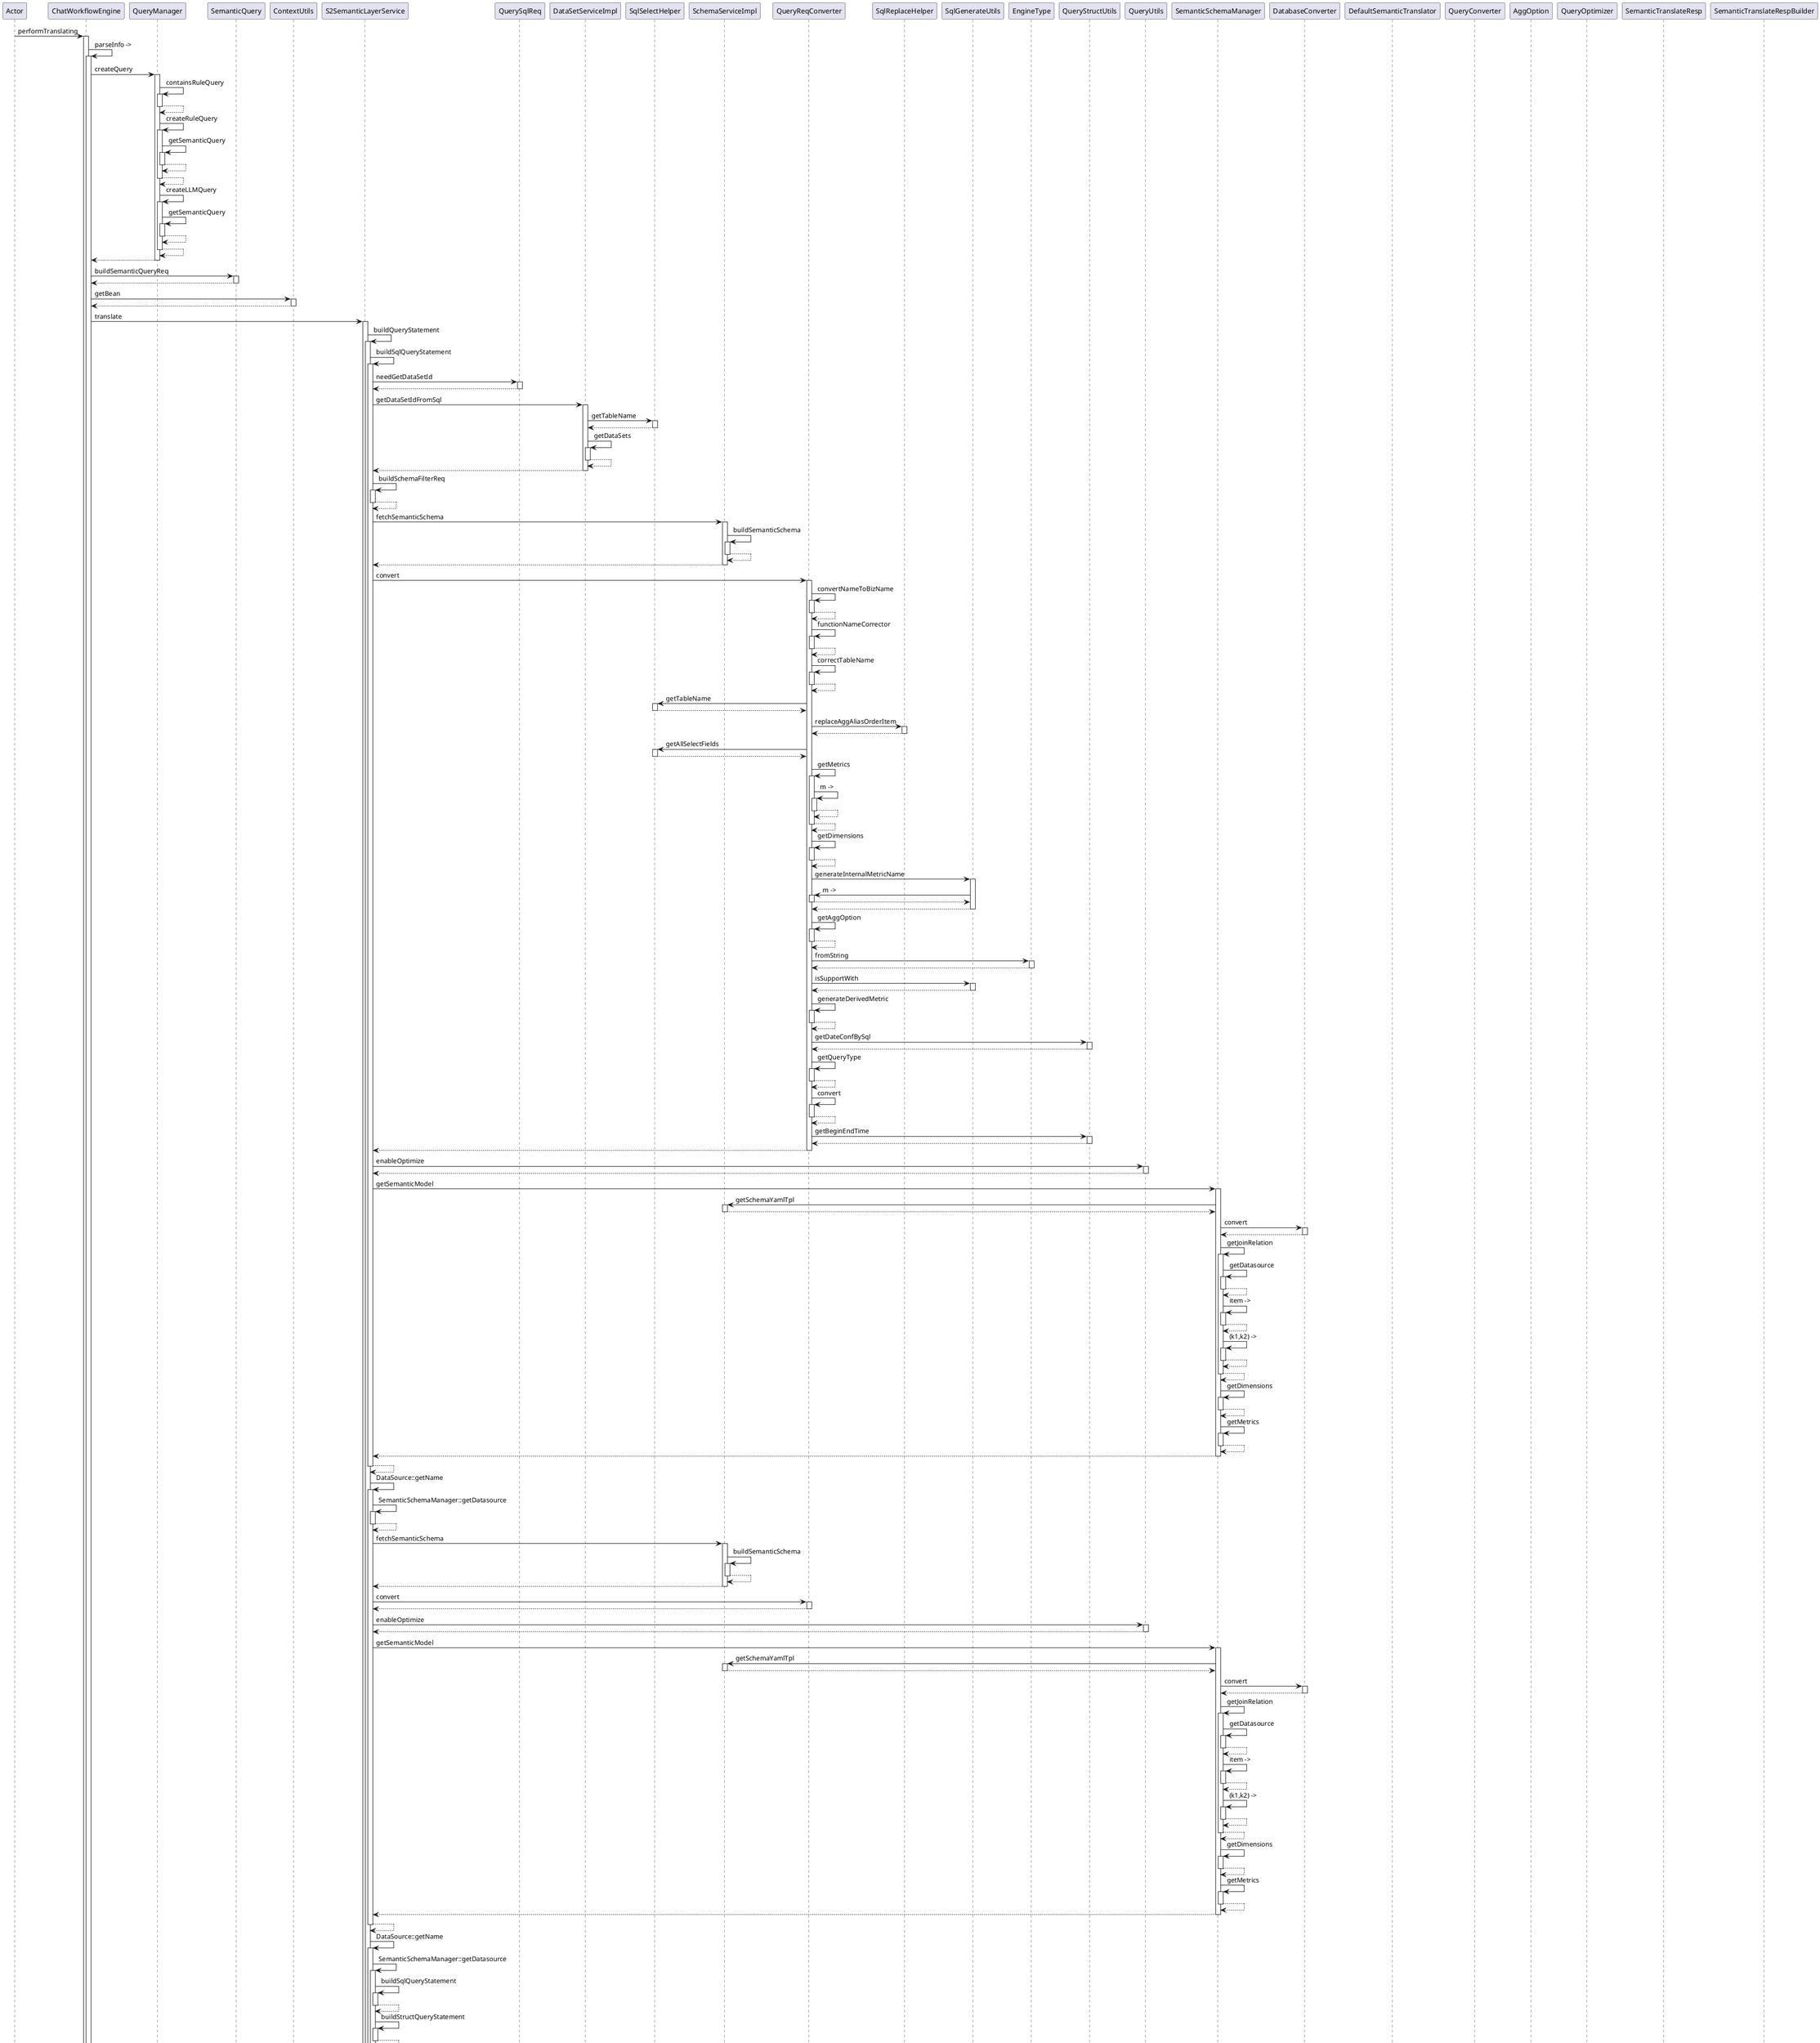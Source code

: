 @startuml
participant Actor
Actor -> ChatWorkflowEngine : performTranslating
activate ChatWorkflowEngine
ChatWorkflowEngine -> ChatWorkflowEngine : parseInfo ->
activate ChatWorkflowEngine
ChatWorkflowEngine -> QueryManager : createQuery
activate QueryManager
QueryManager -> QueryManager : containsRuleQuery
activate QueryManager
QueryManager --> QueryManager
deactivate QueryManager
QueryManager -> QueryManager : createRuleQuery
activate QueryManager
QueryManager -> QueryManager : getSemanticQuery
activate QueryManager
QueryManager --> QueryManager
deactivate QueryManager
QueryManager --> QueryManager
deactivate QueryManager
QueryManager -> QueryManager : createLLMQuery
activate QueryManager
QueryManager -> QueryManager : getSemanticQuery
activate QueryManager
QueryManager --> QueryManager
deactivate QueryManager
QueryManager --> QueryManager
deactivate QueryManager
QueryManager --> ChatWorkflowEngine
deactivate QueryManager
ChatWorkflowEngine -> SemanticQuery : buildSemanticQueryReq
activate SemanticQuery
SemanticQuery --> ChatWorkflowEngine
deactivate SemanticQuery
ChatWorkflowEngine -> ContextUtils : getBean
activate ContextUtils
ContextUtils --> ChatWorkflowEngine
deactivate ContextUtils
ChatWorkflowEngine -> S2SemanticLayerService : translate
activate S2SemanticLayerService
S2SemanticLayerService -> S2SemanticLayerService : buildQueryStatement
activate S2SemanticLayerService
S2SemanticLayerService -> S2SemanticLayerService : buildSqlQueryStatement
activate S2SemanticLayerService
S2SemanticLayerService -> QuerySqlReq : needGetDataSetId
activate QuerySqlReq
QuerySqlReq --> S2SemanticLayerService
deactivate QuerySqlReq
S2SemanticLayerService -> DataSetServiceImpl : getDataSetIdFromSql
activate DataSetServiceImpl
DataSetServiceImpl -> SqlSelectHelper : getTableName
activate SqlSelectHelper
SqlSelectHelper --> DataSetServiceImpl
deactivate SqlSelectHelper
DataSetServiceImpl -> DataSetServiceImpl : getDataSets
activate DataSetServiceImpl
DataSetServiceImpl --> DataSetServiceImpl
deactivate DataSetServiceImpl
DataSetServiceImpl --> S2SemanticLayerService
deactivate DataSetServiceImpl
S2SemanticLayerService -> S2SemanticLayerService : buildSchemaFilterReq
activate S2SemanticLayerService
S2SemanticLayerService --> S2SemanticLayerService
deactivate S2SemanticLayerService
S2SemanticLayerService -> SchemaServiceImpl : fetchSemanticSchema
activate SchemaServiceImpl
SchemaServiceImpl -> SchemaServiceImpl : buildSemanticSchema
activate SchemaServiceImpl
SchemaServiceImpl --> SchemaServiceImpl
deactivate SchemaServiceImpl
SchemaServiceImpl --> S2SemanticLayerService
deactivate SchemaServiceImpl
S2SemanticLayerService -> QueryReqConverter : convert
activate QueryReqConverter
QueryReqConverter -> QueryReqConverter : convertNameToBizName
activate QueryReqConverter
QueryReqConverter --> QueryReqConverter
deactivate QueryReqConverter
QueryReqConverter -> QueryReqConverter : functionNameCorrector
activate QueryReqConverter
QueryReqConverter --> QueryReqConverter
deactivate QueryReqConverter
QueryReqConverter -> QueryReqConverter : correctTableName
activate QueryReqConverter
QueryReqConverter --> QueryReqConverter
deactivate QueryReqConverter
QueryReqConverter -> SqlSelectHelper : getTableName
activate SqlSelectHelper
SqlSelectHelper --> QueryReqConverter
deactivate SqlSelectHelper
QueryReqConverter -> SqlReplaceHelper : replaceAggAliasOrderItem
activate SqlReplaceHelper
SqlReplaceHelper --> QueryReqConverter
deactivate SqlReplaceHelper
QueryReqConverter -> SqlSelectHelper : getAllSelectFields
activate SqlSelectHelper
SqlSelectHelper --> QueryReqConverter
deactivate SqlSelectHelper
QueryReqConverter -> QueryReqConverter : getMetrics
activate QueryReqConverter
QueryReqConverter -> QueryReqConverter : m ->
activate QueryReqConverter
QueryReqConverter --> QueryReqConverter
deactivate QueryReqConverter
QueryReqConverter --> QueryReqConverter
deactivate QueryReqConverter
QueryReqConverter -> QueryReqConverter : getDimensions
activate QueryReqConverter
QueryReqConverter --> QueryReqConverter
deactivate QueryReqConverter
QueryReqConverter -> SqlGenerateUtils : generateInternalMetricName
activate SqlGenerateUtils
SqlGenerateUtils -> QueryReqConverter : m ->
activate QueryReqConverter
QueryReqConverter --> SqlGenerateUtils
deactivate QueryReqConverter
SqlGenerateUtils --> QueryReqConverter
deactivate SqlGenerateUtils
QueryReqConverter -> QueryReqConverter : getAggOption
activate QueryReqConverter
QueryReqConverter --> QueryReqConverter
deactivate QueryReqConverter
QueryReqConverter -> EngineType : fromString
activate EngineType
EngineType --> QueryReqConverter
deactivate EngineType
QueryReqConverter -> SqlGenerateUtils : isSupportWith
activate SqlGenerateUtils
SqlGenerateUtils --> QueryReqConverter
deactivate SqlGenerateUtils
QueryReqConverter -> QueryReqConverter : generateDerivedMetric
activate QueryReqConverter
QueryReqConverter --> QueryReqConverter
deactivate QueryReqConverter
QueryReqConverter -> QueryStructUtils : getDateConfBySql
activate QueryStructUtils
QueryStructUtils --> QueryReqConverter
deactivate QueryStructUtils
QueryReqConverter -> QueryReqConverter : getQueryType
activate QueryReqConverter
QueryReqConverter --> QueryReqConverter
deactivate QueryReqConverter
QueryReqConverter -> QueryReqConverter : convert
activate QueryReqConverter
QueryReqConverter --> QueryReqConverter
deactivate QueryReqConverter
QueryReqConverter -> QueryStructUtils : getBeginEndTime
activate QueryStructUtils
QueryStructUtils --> QueryReqConverter
deactivate QueryStructUtils
QueryReqConverter --> S2SemanticLayerService
deactivate QueryReqConverter
S2SemanticLayerService -> QueryUtils : enableOptimize
activate QueryUtils
QueryUtils --> S2SemanticLayerService
deactivate QueryUtils
S2SemanticLayerService -> SemanticSchemaManager : getSemanticModel
activate SemanticSchemaManager
SemanticSchemaManager -> SchemaServiceImpl : getSchemaYamlTpl
activate SchemaServiceImpl
SchemaServiceImpl --> SemanticSchemaManager
deactivate SchemaServiceImpl
SemanticSchemaManager -> DatabaseConverter : convert
activate DatabaseConverter
DatabaseConverter --> SemanticSchemaManager
deactivate DatabaseConverter
SemanticSchemaManager -> SemanticSchemaManager : getJoinRelation
activate SemanticSchemaManager
SemanticSchemaManager -> SemanticSchemaManager : getDatasource
activate SemanticSchemaManager
SemanticSchemaManager --> SemanticSchemaManager
deactivate SemanticSchemaManager
SemanticSchemaManager -> SemanticSchemaManager : item ->
activate SemanticSchemaManager
SemanticSchemaManager --> SemanticSchemaManager
deactivate SemanticSchemaManager
SemanticSchemaManager -> SemanticSchemaManager : (k1,k2) ->
activate SemanticSchemaManager
SemanticSchemaManager --> SemanticSchemaManager
deactivate SemanticSchemaManager
SemanticSchemaManager --> SemanticSchemaManager
deactivate SemanticSchemaManager
SemanticSchemaManager -> SemanticSchemaManager : getDimensions
activate SemanticSchemaManager
SemanticSchemaManager --> SemanticSchemaManager
deactivate SemanticSchemaManager
SemanticSchemaManager -> SemanticSchemaManager : getMetrics
activate SemanticSchemaManager
SemanticSchemaManager --> SemanticSchemaManager
deactivate SemanticSchemaManager
SemanticSchemaManager --> S2SemanticLayerService
deactivate SemanticSchemaManager
S2SemanticLayerService --> S2SemanticLayerService
deactivate S2SemanticLayerService
S2SemanticLayerService -> S2SemanticLayerService : DataSource::getName
activate S2SemanticLayerService
S2SemanticLayerService -> S2SemanticLayerService : SemanticSchemaManager::getDatasource
activate S2SemanticLayerService
S2SemanticLayerService --> S2SemanticLayerService
deactivate S2SemanticLayerService
S2SemanticLayerService -> SchemaServiceImpl : fetchSemanticSchema
activate SchemaServiceImpl
SchemaServiceImpl -> SchemaServiceImpl : buildSemanticSchema
activate SchemaServiceImpl
SchemaServiceImpl --> SchemaServiceImpl
deactivate SchemaServiceImpl
SchemaServiceImpl --> S2SemanticLayerService
deactivate SchemaServiceImpl
S2SemanticLayerService -> QueryReqConverter : convert
activate QueryReqConverter
QueryReqConverter --> S2SemanticLayerService
deactivate QueryReqConverter
S2SemanticLayerService -> QueryUtils : enableOptimize
activate QueryUtils
QueryUtils --> S2SemanticLayerService
deactivate QueryUtils
S2SemanticLayerService -> SemanticSchemaManager : getSemanticModel
activate SemanticSchemaManager
SemanticSchemaManager -> SchemaServiceImpl : getSchemaYamlTpl
activate SchemaServiceImpl
SchemaServiceImpl --> SemanticSchemaManager
deactivate SchemaServiceImpl
SemanticSchemaManager -> DatabaseConverter : convert
activate DatabaseConverter
DatabaseConverter --> SemanticSchemaManager
deactivate DatabaseConverter
SemanticSchemaManager -> SemanticSchemaManager : getJoinRelation
activate SemanticSchemaManager
SemanticSchemaManager -> SemanticSchemaManager : getDatasource
activate SemanticSchemaManager
SemanticSchemaManager --> SemanticSchemaManager
deactivate SemanticSchemaManager
SemanticSchemaManager -> SemanticSchemaManager : item ->
activate SemanticSchemaManager
SemanticSchemaManager --> SemanticSchemaManager
deactivate SemanticSchemaManager
SemanticSchemaManager -> SemanticSchemaManager : (k1,k2) ->
activate SemanticSchemaManager
SemanticSchemaManager --> SemanticSchemaManager
deactivate SemanticSchemaManager
SemanticSchemaManager --> SemanticSchemaManager
deactivate SemanticSchemaManager
SemanticSchemaManager -> SemanticSchemaManager : getDimensions
activate SemanticSchemaManager
SemanticSchemaManager --> SemanticSchemaManager
deactivate SemanticSchemaManager
SemanticSchemaManager -> SemanticSchemaManager : getMetrics
activate SemanticSchemaManager
SemanticSchemaManager --> SemanticSchemaManager
deactivate SemanticSchemaManager
SemanticSchemaManager --> S2SemanticLayerService
deactivate SemanticSchemaManager
S2SemanticLayerService --> S2SemanticLayerService
deactivate S2SemanticLayerService
S2SemanticLayerService -> S2SemanticLayerService : DataSource::getName
activate S2SemanticLayerService
S2SemanticLayerService -> S2SemanticLayerService : SemanticSchemaManager::getDatasource
activate S2SemanticLayerService
S2SemanticLayerService -> S2SemanticLayerService : buildSqlQueryStatement
activate S2SemanticLayerService
S2SemanticLayerService --> S2SemanticLayerService
deactivate S2SemanticLayerService
S2SemanticLayerService -> S2SemanticLayerService : buildStructQueryStatement
activate S2SemanticLayerService
S2SemanticLayerService --> S2SemanticLayerService
deactivate S2SemanticLayerService
S2SemanticLayerService -> S2SemanticLayerService : buildMultiStructQueryStatement
activate S2SemanticLayerService
S2SemanticLayerService --> S2SemanticLayerService
deactivate S2SemanticLayerService
S2SemanticLayerService --> S2SemanticLayerService
deactivate S2SemanticLayerService
S2SemanticLayerService -> QueryUtils : enableOptimize
activate QueryUtils
QueryUtils --> S2SemanticLayerService
deactivate QueryUtils
S2SemanticLayerService -> DefaultSemanticTranslator : translate
activate DefaultSemanticTranslator
DefaultSemanticTranslator -> DefaultSemanticTranslator : parse
activate DefaultSemanticTranslator
DefaultSemanticTranslator --> DefaultSemanticTranslator
deactivate DefaultSemanticTranslator
DefaultSemanticTranslator -> DefaultSemanticTranslator : optimize
activate DefaultSemanticTranslator
DefaultSemanticTranslator --> DefaultSemanticTranslator
deactivate DefaultSemanticTranslator
DefaultSemanticTranslator --> S2SemanticLayerService
deactivate DefaultSemanticTranslator
S2SemanticLayerService -> QueryUtils : sqlParserUnion
activate QueryUtils
QueryUtils -> SqlGenerateUtils : getUnionSelect
activate SqlGenerateUtils
SqlGenerateUtils --> QueryUtils
deactivate SqlGenerateUtils
QueryUtils --> S2SemanticLayerService
deactivate QueryUtils
S2SemanticLayerService --> S2SemanticLayerService
deactivate S2SemanticLayerService
S2SemanticLayerService --> S2SemanticLayerService
deactivate S2SemanticLayerService
S2SemanticLayerService -> DefaultSemanticTranslator : translate
activate DefaultSemanticTranslator
DefaultSemanticTranslator -> DefaultSemanticTranslator : parse
activate DefaultSemanticTranslator
DefaultSemanticTranslator -> QueryConverter : accept
activate QueryConverter
QueryConverter --> DefaultSemanticTranslator
deactivate QueryConverter
DefaultSemanticTranslator -> QueryConverter : convert
activate QueryConverter
QueryConverter --> DefaultSemanticTranslator
deactivate QueryConverter
DefaultSemanticTranslator -> DefaultSemanticTranslator : doParse
activate DefaultSemanticTranslator
DefaultSemanticTranslator -> DefaultSemanticTranslator : parserSql
activate DefaultSemanticTranslator
DefaultSemanticTranslator -> DefaultSemanticTranslator : t ->
activate DefaultSemanticTranslator
DefaultSemanticTranslator --> DefaultSemanticTranslator
deactivate DefaultSemanticTranslator
DefaultSemanticTranslator --> DefaultSemanticTranslator
deactivate DefaultSemanticTranslator
DefaultSemanticTranslator --> DefaultSemanticTranslator
deactivate DefaultSemanticTranslator
DefaultSemanticTranslator -> DefaultSemanticTranslator : doParse
activate DefaultSemanticTranslator
DefaultSemanticTranslator -> AggOption : getAggregation
activate AggOption
AggOption --> DefaultSemanticTranslator
deactivate AggOption
DefaultSemanticTranslator -> DefaultSemanticTranslator : doParse
activate DefaultSemanticTranslator
DefaultSemanticTranslator --> DefaultSemanticTranslator
deactivate DefaultSemanticTranslator
DefaultSemanticTranslator --> DefaultSemanticTranslator
deactivate DefaultSemanticTranslator
DefaultSemanticTranslator -> SqlSelectHelper : hasLimit
activate SqlSelectHelper
SqlSelectHelper -> SqlSelectHelper : getSelect
activate SqlSelectHelper
SqlSelectHelper --> SqlSelectHelper
deactivate SqlSelectHelper
SqlSelectHelper --> DefaultSemanticTranslator
deactivate SqlSelectHelper
DefaultSemanticTranslator --> DefaultSemanticTranslator
deactivate DefaultSemanticTranslator
DefaultSemanticTranslator -> DefaultSemanticTranslator : optimize
activate DefaultSemanticTranslator
DefaultSemanticTranslator -> QueryOptimizer : rewrite
activate QueryOptimizer
QueryOptimizer --> DefaultSemanticTranslator
deactivate QueryOptimizer
DefaultSemanticTranslator --> DefaultSemanticTranslator
deactivate DefaultSemanticTranslator
DefaultSemanticTranslator --> S2SemanticLayerService
deactivate DefaultSemanticTranslator
S2SemanticLayerService -> SemanticTranslateResp : builder
activate SemanticTranslateResp
SemanticTranslateResp --> S2SemanticLayerService
deactivate SemanticTranslateResp
S2SemanticLayerService -> SemanticTranslateRespBuilder : querySQL
activate SemanticTranslateRespBuilder
SemanticTranslateRespBuilder --> S2SemanticLayerService
deactivate SemanticTranslateRespBuilder
S2SemanticLayerService -> SemanticTranslateRespBuilder : isOk
activate SemanticTranslateRespBuilder
SemanticTranslateRespBuilder --> S2SemanticLayerService
deactivate SemanticTranslateRespBuilder
S2SemanticLayerService -> SemanticTranslateRespBuilder : errMsg
activate SemanticTranslateRespBuilder
SemanticTranslateRespBuilder --> S2SemanticLayerService
deactivate SemanticTranslateRespBuilder
S2SemanticLayerService -> SemanticTranslateRespBuilder : build
activate SemanticTranslateRespBuilder
SemanticTranslateRespBuilder --> S2SemanticLayerService
deactivate SemanticTranslateRespBuilder
S2SemanticLayerService --> ChatWorkflowEngine
deactivate S2SemanticLayerService
ChatWorkflowEngine --> ChatWorkflowEngine
deactivate ChatWorkflowEngine
return
@enduml